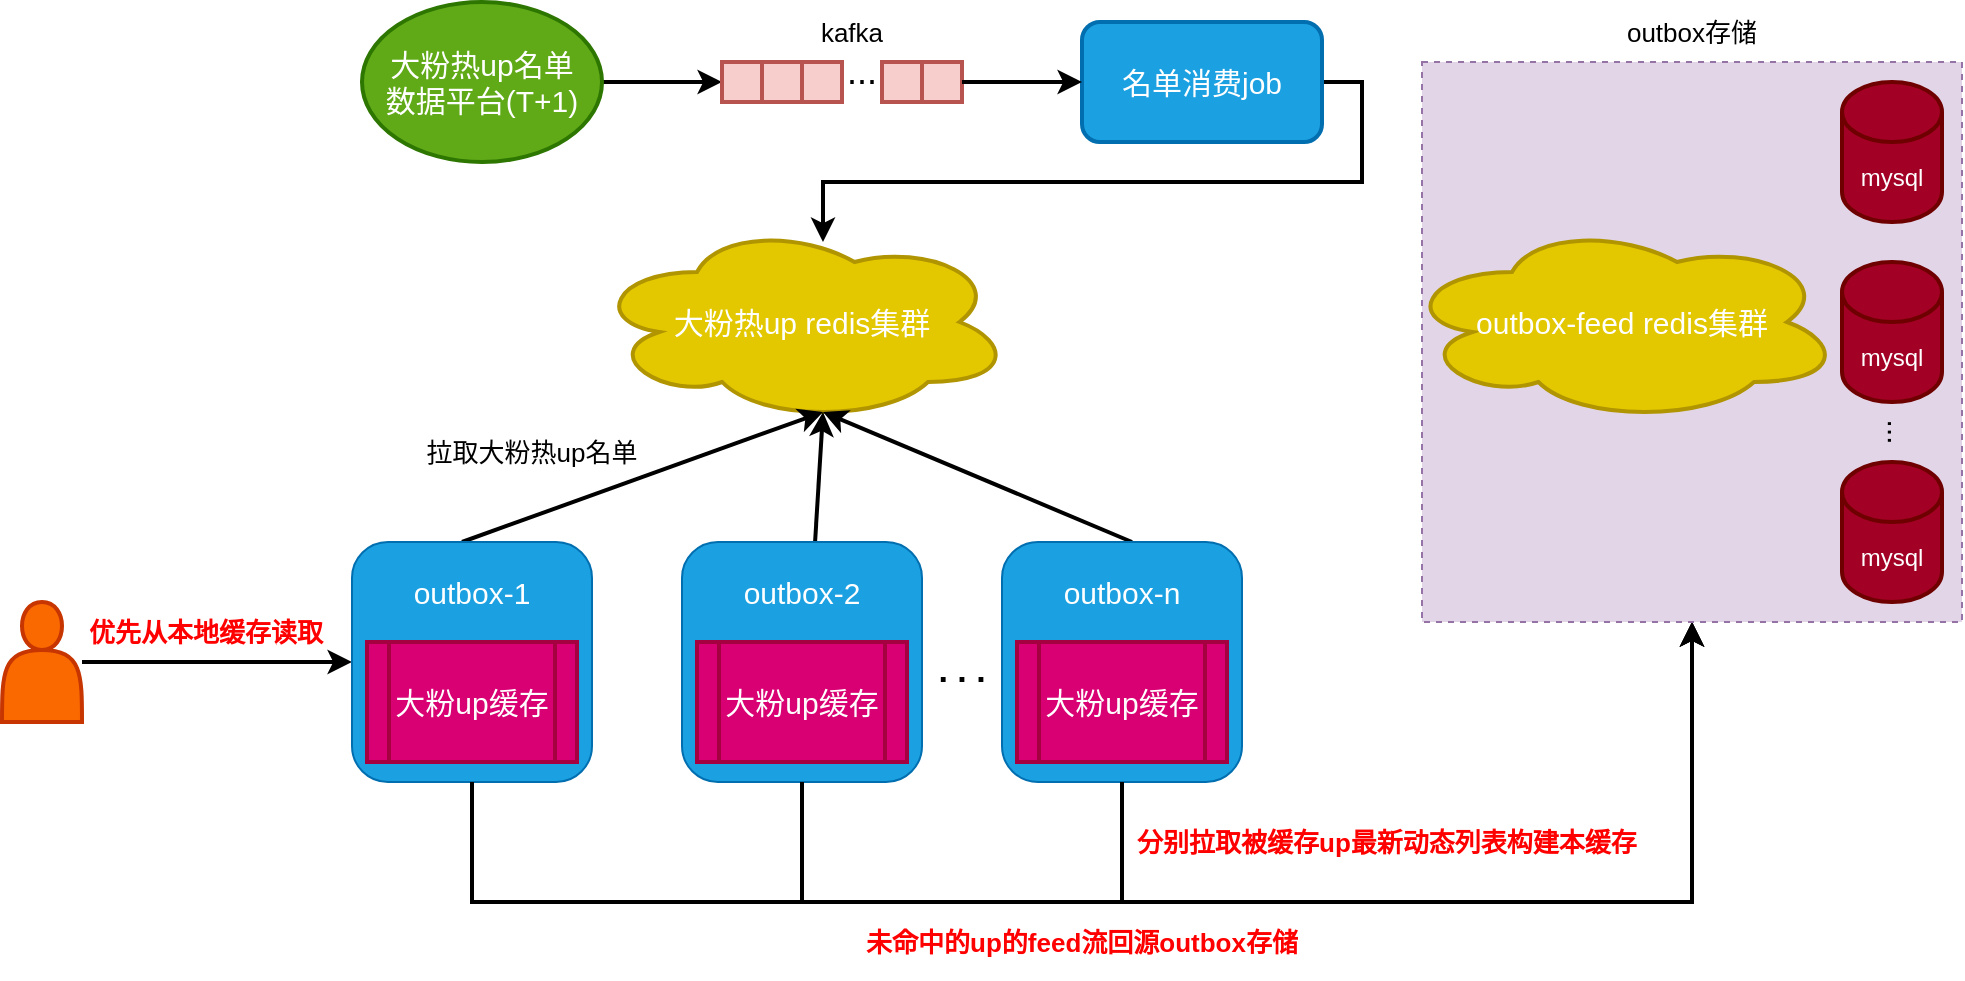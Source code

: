 <mxfile version="21.1.8" type="github">
  <diagram name="第 1 页" id="TkeYNUlHKU1pDu3QiBYY">
    <mxGraphModel dx="2069" dy="796" grid="1" gridSize="10" guides="1" tooltips="1" connect="1" arrows="1" fold="1" page="1" pageScale="1" pageWidth="827" pageHeight="1169" math="0" shadow="0">
      <root>
        <mxCell id="0" />
        <mxCell id="1" parent="0" />
        <mxCell id="ZSRp0nq84egcb55ytcAj-144" style="edgeStyle=orthogonalEdgeStyle;rounded=0;orthogonalLoop=1;jettySize=auto;html=1;entryX=0;entryY=0.5;entryDx=0;entryDy=0;strokeWidth=2;" parent="1" source="ZSRp0nq84egcb55ytcAj-1" target="ZSRp0nq84egcb55ytcAj-38" edge="1">
          <mxGeometry relative="1" as="geometry">
            <Array as="points">
              <mxPoint x="250" y="280" />
              <mxPoint x="250" y="280" />
            </Array>
          </mxGeometry>
        </mxCell>
        <mxCell id="ZSRp0nq84egcb55ytcAj-1" value="&lt;font style=&quot;font-size: 15px;&quot;&gt;大粉热up名单&lt;br&gt;数据平台(T+1)&lt;/font&gt;" style="ellipse;whiteSpace=wrap;html=1;strokeWidth=2;fillColor=#60a917;strokeColor=#2D7600;fontColor=#ffffff;" parent="1" vertex="1">
          <mxGeometry x="100" y="240" width="120" height="80" as="geometry" />
        </mxCell>
        <mxCell id="ZSRp0nq84egcb55ytcAj-62" style="edgeStyle=orthogonalEdgeStyle;rounded=0;orthogonalLoop=1;jettySize=auto;html=1;exitX=1;exitY=0.5;exitDx=0;exitDy=0;entryX=0.55;entryY=0.1;entryDx=0;entryDy=0;entryPerimeter=0;strokeWidth=2;" parent="1" source="ZSRp0nq84egcb55ytcAj-52" target="ZSRp0nq84egcb55ytcAj-56" edge="1">
          <mxGeometry relative="1" as="geometry">
            <Array as="points">
              <mxPoint x="600" y="280" />
              <mxPoint x="600" y="330" />
              <mxPoint x="331" y="330" />
            </Array>
          </mxGeometry>
        </mxCell>
        <mxCell id="ZSRp0nq84egcb55ytcAj-52" value="&lt;font style=&quot;font-size: 15px;&quot;&gt;名单消费job&lt;/font&gt;" style="rounded=1;whiteSpace=wrap;html=1;strokeWidth=2;fillColor=#1ba1e2;fontColor=#ffffff;strokeColor=#006EAF;" parent="1" vertex="1">
          <mxGeometry x="460" y="250" width="120" height="60" as="geometry" />
        </mxCell>
        <mxCell id="ZSRp0nq84egcb55ytcAj-56" value="&lt;font color=&quot;#ffffff&quot; style=&quot;font-size: 15px;&quot;&gt;大粉热up redis集群&lt;/font&gt;" style="ellipse;shape=cloud;whiteSpace=wrap;html=1;strokeWidth=2;fillColor=#e3c800;strokeColor=#B09500;fontColor=#000000;" parent="1" vertex="1">
          <mxGeometry x="215" y="350" width="210" height="100" as="geometry" />
        </mxCell>
        <mxCell id="ZSRp0nq84egcb55ytcAj-74" style="edgeStyle=none;rounded=0;orthogonalLoop=1;jettySize=auto;html=1;exitX=0.5;exitY=0;exitDx=0;exitDy=0;entryX=0.55;entryY=0.95;entryDx=0;entryDy=0;entryPerimeter=0;strokeWidth=2;" parent="1" target="ZSRp0nq84egcb55ytcAj-56" edge="1">
          <mxGeometry relative="1" as="geometry">
            <mxPoint x="150" y="510" as="sourcePoint" />
          </mxGeometry>
        </mxCell>
        <mxCell id="ZSRp0nq84egcb55ytcAj-72" style="rounded=0;orthogonalLoop=1;jettySize=auto;html=1;entryX=0.55;entryY=0.95;entryDx=0;entryDy=0;entryPerimeter=0;strokeWidth=2;" parent="1" target="ZSRp0nq84egcb55ytcAj-56" edge="1">
          <mxGeometry relative="1" as="geometry">
            <mxPoint x="326.528" y="510" as="sourcePoint" />
          </mxGeometry>
        </mxCell>
        <mxCell id="ZSRp0nq84egcb55ytcAj-76" style="edgeStyle=none;rounded=0;orthogonalLoop=1;jettySize=auto;html=1;exitX=0.5;exitY=0;exitDx=0;exitDy=0;entryX=0.55;entryY=0.95;entryDx=0;entryDy=0;entryPerimeter=0;strokeWidth=2;" parent="1" target="ZSRp0nq84egcb55ytcAj-56" edge="1">
          <mxGeometry relative="1" as="geometry">
            <mxPoint x="485" y="510" as="sourcePoint" />
          </mxGeometry>
        </mxCell>
        <mxCell id="ZSRp0nq84egcb55ytcAj-94" value="&lt;font size=&quot;1&quot; style=&quot;&quot;&gt;&lt;b style=&quot;font-size: 17px;&quot;&gt;. . .&lt;/b&gt;&lt;/font&gt;" style="text;strokeColor=none;align=center;fillColor=none;html=1;verticalAlign=middle;whiteSpace=wrap;rounded=0;" parent="1" vertex="1">
          <mxGeometry x="370" y="560" width="60" height="30" as="geometry" />
        </mxCell>
        <mxCell id="ZSRp0nq84egcb55ytcAj-126" style="edgeStyle=orthogonalEdgeStyle;rounded=0;orthogonalLoop=1;jettySize=auto;html=1;entryX=0;entryY=0.5;entryDx=0;entryDy=0;strokeWidth=2;" parent="1" source="ZSRp0nq84egcb55ytcAj-109" target="ZSRp0nq84egcb55ytcAj-115" edge="1">
          <mxGeometry relative="1" as="geometry" />
        </mxCell>
        <mxCell id="ZSRp0nq84egcb55ytcAj-109" value="" style="shape=actor;whiteSpace=wrap;html=1;strokeWidth=2;fillColor=#fa6800;strokeColor=#C73500;fontColor=#000000;" parent="1" vertex="1">
          <mxGeometry x="-80" y="540" width="40" height="60" as="geometry" />
        </mxCell>
        <mxCell id="ZSRp0nq84egcb55ytcAj-111" value="&lt;span&gt;&lt;font color=&quot;#ff0000&quot;&gt;优先从本地缓存读取&lt;/font&gt;&lt;/span&gt;" style="text;strokeColor=none;align=center;fillColor=none;html=1;verticalAlign=middle;whiteSpace=wrap;rounded=0;fontSize=13;fontStyle=1" parent="1" vertex="1">
          <mxGeometry x="-47.5" y="540" width="137.5" height="30" as="geometry" />
        </mxCell>
        <mxCell id="ZSRp0nq84egcb55ytcAj-112" value="&lt;font color=&quot;#ff0000&quot; style=&quot;font-size: 13px;&quot;&gt;&lt;span&gt;未命中的up的feed流回源outbox存储&lt;/span&gt;&lt;/font&gt;" style="text;strokeColor=none;align=center;fillColor=none;html=1;verticalAlign=middle;whiteSpace=wrap;rounded=0;fontSize=13;fontStyle=1" parent="1" vertex="1">
          <mxGeometry x="340" y="700" width="240" height="20" as="geometry" />
        </mxCell>
        <mxCell id="ZSRp0nq84egcb55ytcAj-93" style="edgeStyle=none;rounded=0;orthogonalLoop=1;jettySize=auto;html=1;exitX=0.5;exitY=1;exitDx=0;exitDy=0;" parent="1" edge="1">
          <mxGeometry relative="1" as="geometry">
            <mxPoint x="510" y="720" as="sourcePoint" />
            <mxPoint x="510" y="720" as="targetPoint" />
          </mxGeometry>
        </mxCell>
        <mxCell id="ZSRp0nq84egcb55ytcAj-117" value="" style="group" parent="1" vertex="1" connectable="0">
          <mxGeometry x="95" y="510" width="120" height="120" as="geometry" />
        </mxCell>
        <mxCell id="ZSRp0nq84egcb55ytcAj-115" value="" style="rounded=1;whiteSpace=wrap;html=1;fillColor=#1ba1e2;fontColor=#ffffff;strokeColor=#006EAF;" parent="ZSRp0nq84egcb55ytcAj-117" vertex="1">
          <mxGeometry width="120" height="120" as="geometry" />
        </mxCell>
        <mxCell id="ZSRp0nq84egcb55ytcAj-86" value="&lt;span style=&quot;font-size: 15px;&quot;&gt;大粉up缓存&lt;/span&gt;" style="shape=process;whiteSpace=wrap;html=1;backgroundOutline=1;strokeWidth=2;fillColor=#d80073;fontColor=#ffffff;strokeColor=#A50040;" parent="ZSRp0nq84egcb55ytcAj-117" vertex="1">
          <mxGeometry x="7.5" y="50" width="105" height="60" as="geometry" />
        </mxCell>
        <mxCell id="ZSRp0nq84egcb55ytcAj-116" value="&lt;font color=&quot;#ffffff&quot; style=&quot;font-size: 15px;&quot;&gt;outbox-1&lt;/font&gt;" style="text;strokeColor=none;align=center;fillColor=none;html=1;verticalAlign=middle;whiteSpace=wrap;rounded=0;" parent="ZSRp0nq84egcb55ytcAj-117" vertex="1">
          <mxGeometry x="25" y="10" width="70" height="30" as="geometry" />
        </mxCell>
        <mxCell id="ZSRp0nq84egcb55ytcAj-118" value="" style="group" parent="1" vertex="1" connectable="0">
          <mxGeometry x="260" y="510" width="130" height="120" as="geometry" />
        </mxCell>
        <mxCell id="ZSRp0nq84egcb55ytcAj-119" value="" style="rounded=1;whiteSpace=wrap;html=1;fillColor=#1ba1e2;fontColor=#ffffff;strokeColor=#006EAF;" parent="ZSRp0nq84egcb55ytcAj-118" vertex="1">
          <mxGeometry width="120" height="120" as="geometry" />
        </mxCell>
        <mxCell id="ZSRp0nq84egcb55ytcAj-120" value="&lt;span style=&quot;font-size: 15px;&quot;&gt;大粉up缓存&lt;/span&gt;" style="shape=process;whiteSpace=wrap;html=1;backgroundOutline=1;strokeWidth=2;fillColor=#d80073;fontColor=#ffffff;strokeColor=#A50040;" parent="ZSRp0nq84egcb55ytcAj-118" vertex="1">
          <mxGeometry x="7.5" y="50" width="105" height="60" as="geometry" />
        </mxCell>
        <mxCell id="ZSRp0nq84egcb55ytcAj-121" value="&lt;font color=&quot;#ffffff&quot; style=&quot;font-size: 15px;&quot;&gt;outbox-2&lt;/font&gt;" style="text;strokeColor=none;align=center;fillColor=none;html=1;verticalAlign=middle;whiteSpace=wrap;rounded=0;" parent="ZSRp0nq84egcb55ytcAj-118" vertex="1">
          <mxGeometry x="25" y="10" width="70" height="30" as="geometry" />
        </mxCell>
        <mxCell id="ZSRp0nq84egcb55ytcAj-122" value="" style="group" parent="1" vertex="1" connectable="0">
          <mxGeometry x="420" y="510" width="120" height="120" as="geometry" />
        </mxCell>
        <mxCell id="ZSRp0nq84egcb55ytcAj-123" value="" style="rounded=1;whiteSpace=wrap;html=1;fillColor=#1ba1e2;fontColor=#ffffff;strokeColor=#006EAF;" parent="ZSRp0nq84egcb55ytcAj-122" vertex="1">
          <mxGeometry width="120" height="120" as="geometry" />
        </mxCell>
        <mxCell id="ZSRp0nq84egcb55ytcAj-124" value="&lt;span style=&quot;font-size: 15px;&quot;&gt;大粉up缓存&lt;/span&gt;" style="shape=process;whiteSpace=wrap;html=1;backgroundOutline=1;strokeWidth=2;fillColor=#d80073;fontColor=#ffffff;strokeColor=#A50040;" parent="ZSRp0nq84egcb55ytcAj-122" vertex="1">
          <mxGeometry x="7.5" y="50" width="105" height="60" as="geometry" />
        </mxCell>
        <mxCell id="ZSRp0nq84egcb55ytcAj-125" value="&lt;font color=&quot;#ffffff&quot; style=&quot;font-size: 15px;&quot;&gt;outbox-n&lt;/font&gt;" style="text;strokeColor=none;align=center;fillColor=none;html=1;verticalAlign=middle;whiteSpace=wrap;rounded=0;" parent="ZSRp0nq84egcb55ytcAj-122" vertex="1">
          <mxGeometry x="25" y="10" width="70" height="30" as="geometry" />
        </mxCell>
        <mxCell id="ZSRp0nq84egcb55ytcAj-136" style="edgeStyle=orthogonalEdgeStyle;rounded=0;orthogonalLoop=1;jettySize=auto;html=1;entryX=0.5;entryY=1;entryDx=0;entryDy=0;strokeWidth=2;" parent="1" source="ZSRp0nq84egcb55ytcAj-115" target="ZSRp0nq84egcb55ytcAj-102" edge="1">
          <mxGeometry relative="1" as="geometry">
            <Array as="points">
              <mxPoint x="155" y="690" />
              <mxPoint x="765" y="690" />
            </Array>
          </mxGeometry>
        </mxCell>
        <mxCell id="ZSRp0nq84egcb55ytcAj-137" style="edgeStyle=orthogonalEdgeStyle;rounded=0;orthogonalLoop=1;jettySize=auto;html=1;entryX=0.5;entryY=1;entryDx=0;entryDy=0;strokeWidth=2;" parent="1" source="ZSRp0nq84egcb55ytcAj-119" target="ZSRp0nq84egcb55ytcAj-102" edge="1">
          <mxGeometry relative="1" as="geometry">
            <Array as="points">
              <mxPoint x="320" y="690" />
              <mxPoint x="765" y="690" />
            </Array>
          </mxGeometry>
        </mxCell>
        <mxCell id="ZSRp0nq84egcb55ytcAj-138" style="edgeStyle=orthogonalEdgeStyle;rounded=0;orthogonalLoop=1;jettySize=auto;html=1;entryX=0.5;entryY=1;entryDx=0;entryDy=0;strokeWidth=2;" parent="1" source="ZSRp0nq84egcb55ytcAj-123" target="ZSRp0nq84egcb55ytcAj-102" edge="1">
          <mxGeometry relative="1" as="geometry">
            <Array as="points">
              <mxPoint x="480" y="690" />
              <mxPoint x="765" y="690" />
            </Array>
          </mxGeometry>
        </mxCell>
        <mxCell id="ZSRp0nq84egcb55ytcAj-143" value="" style="group" parent="1" vertex="1" connectable="0">
          <mxGeometry x="280" y="260" width="120" height="30" as="geometry" />
        </mxCell>
        <mxCell id="ZSRp0nq84egcb55ytcAj-38" value="" style="whiteSpace=wrap;html=1;aspect=fixed;strokeWidth=2;rotation=0;fillColor=#f8cecc;strokeColor=#b85450;" parent="ZSRp0nq84egcb55ytcAj-143" vertex="1">
          <mxGeometry y="10" width="20" height="20" as="geometry" />
        </mxCell>
        <mxCell id="ZSRp0nq84egcb55ytcAj-129" value="" style="whiteSpace=wrap;html=1;aspect=fixed;strokeWidth=2;rotation=0;fillColor=#f8cecc;strokeColor=#b85450;" parent="ZSRp0nq84egcb55ytcAj-143" vertex="1">
          <mxGeometry x="20" y="10" width="20" height="20" as="geometry" />
        </mxCell>
        <mxCell id="ZSRp0nq84egcb55ytcAj-130" value="" style="whiteSpace=wrap;html=1;aspect=fixed;strokeWidth=2;rotation=0;fillColor=#f8cecc;strokeColor=#b85450;" parent="ZSRp0nq84egcb55ytcAj-143" vertex="1">
          <mxGeometry x="40" y="10" width="20" height="20" as="geometry" />
        </mxCell>
        <mxCell id="ZSRp0nq84egcb55ytcAj-139" value="&lt;font style=&quot;font-size: 18px;&quot;&gt;...&lt;/font&gt;" style="text;strokeColor=none;align=center;fillColor=none;html=1;verticalAlign=middle;whiteSpace=wrap;rounded=0;" parent="ZSRp0nq84egcb55ytcAj-143" vertex="1">
          <mxGeometry x="40" width="60" height="30" as="geometry" />
        </mxCell>
        <mxCell id="ZSRp0nq84egcb55ytcAj-141" value="" style="group" parent="ZSRp0nq84egcb55ytcAj-143" vertex="1" connectable="0">
          <mxGeometry x="80" y="10" width="40" height="20" as="geometry" />
        </mxCell>
        <mxCell id="ZSRp0nq84egcb55ytcAj-133" value="" style="whiteSpace=wrap;html=1;aspect=fixed;strokeWidth=2;rotation=0;fillColor=#f8cecc;strokeColor=#b85450;" parent="ZSRp0nq84egcb55ytcAj-141" vertex="1">
          <mxGeometry x="20" width="20" height="20" as="geometry" />
        </mxCell>
        <mxCell id="ZSRp0nq84egcb55ytcAj-134" value="" style="whiteSpace=wrap;html=1;aspect=fixed;strokeWidth=2;rotation=0;fillColor=#f8cecc;strokeColor=#b85450;" parent="ZSRp0nq84egcb55ytcAj-141" vertex="1">
          <mxGeometry width="20" height="20" as="geometry" />
        </mxCell>
        <mxCell id="ZSRp0nq84egcb55ytcAj-146" value="&lt;font style=&quot;font-size: 13px; font-weight: normal;&quot;&gt;拉取大粉热up名单&lt;/font&gt;" style="text;strokeColor=none;align=center;fillColor=none;html=1;verticalAlign=middle;whiteSpace=wrap;rounded=0;fontStyle=1" parent="1" vertex="1">
          <mxGeometry x="130" y="450" width="110" height="30" as="geometry" />
        </mxCell>
        <mxCell id="ZSRp0nq84egcb55ytcAj-147" value="&lt;span style=&quot;font-size: 13px; font-weight: normal;&quot;&gt;kafka&lt;/span&gt;" style="text;strokeColor=none;align=center;fillColor=none;html=1;verticalAlign=middle;whiteSpace=wrap;rounded=0;fontStyle=1" parent="1" vertex="1">
          <mxGeometry x="290" y="240" width="110" height="30" as="geometry" />
        </mxCell>
        <mxCell id="ZSRp0nq84egcb55ytcAj-148" style="edgeStyle=orthogonalEdgeStyle;rounded=0;orthogonalLoop=1;jettySize=auto;html=1;entryX=0;entryY=0.5;entryDx=0;entryDy=0;strokeWidth=2;" parent="1" source="ZSRp0nq84egcb55ytcAj-133" target="ZSRp0nq84egcb55ytcAj-52" edge="1">
          <mxGeometry relative="1" as="geometry" />
        </mxCell>
        <mxCell id="ZSRp0nq84egcb55ytcAj-149" value="" style="group" parent="1" vertex="1" connectable="0">
          <mxGeometry x="620" y="240" width="280" height="310" as="geometry" />
        </mxCell>
        <mxCell id="ZSRp0nq84egcb55ytcAj-102" value="" style="rounded=0;whiteSpace=wrap;html=1;dashed=1;fillColor=#e1d5e7;strokeColor=#9673a6;" parent="ZSRp0nq84egcb55ytcAj-149" vertex="1">
          <mxGeometry x="10" y="30" width="270" height="280" as="geometry" />
        </mxCell>
        <mxCell id="ZSRp0nq84egcb55ytcAj-95" value="&lt;font color=&quot;#ffffff&quot; style=&quot;font-size: 15px;&quot;&gt;outbox-feed redis集群&lt;/font&gt;" style="ellipse;shape=cloud;whiteSpace=wrap;html=1;strokeWidth=2;fillColor=#e3c800;strokeColor=#B09500;fontColor=#000000;" parent="ZSRp0nq84egcb55ytcAj-149" vertex="1">
          <mxGeometry y="110" width="220" height="100" as="geometry" />
        </mxCell>
        <mxCell id="ZSRp0nq84egcb55ytcAj-98" value="mysql" style="shape=cylinder3;whiteSpace=wrap;html=1;boundedLbl=1;backgroundOutline=1;size=15;strokeWidth=2;fillColor=#a20025;fontColor=#ffffff;strokeColor=#6F0000;" parent="ZSRp0nq84egcb55ytcAj-149" vertex="1">
          <mxGeometry x="220" y="40" width="50" height="70" as="geometry" />
        </mxCell>
        <mxCell id="ZSRp0nq84egcb55ytcAj-99" value="mysql" style="shape=cylinder3;whiteSpace=wrap;html=1;boundedLbl=1;backgroundOutline=1;size=15;strokeWidth=2;fillColor=#a20025;fontColor=#ffffff;strokeColor=#6F0000;" parent="ZSRp0nq84egcb55ytcAj-149" vertex="1">
          <mxGeometry x="220" y="130" width="50" height="70" as="geometry" />
        </mxCell>
        <mxCell id="ZSRp0nq84egcb55ytcAj-100" value="&lt;font style=&quot;font-size: 15px;&quot;&gt;...&lt;/font&gt;" style="text;strokeColor=none;align=center;fillColor=none;html=1;verticalAlign=middle;whiteSpace=wrap;rounded=0;rotation=-90;" parent="ZSRp0nq84egcb55ytcAj-149" vertex="1">
          <mxGeometry x="207" y="200" width="63" height="30" as="geometry" />
        </mxCell>
        <mxCell id="ZSRp0nq84egcb55ytcAj-101" value="mysql" style="shape=cylinder3;whiteSpace=wrap;html=1;boundedLbl=1;backgroundOutline=1;size=15;strokeWidth=2;fillColor=#a20025;fontColor=#ffffff;strokeColor=#6F0000;" parent="ZSRp0nq84egcb55ytcAj-149" vertex="1">
          <mxGeometry x="220" y="230" width="50" height="70" as="geometry" />
        </mxCell>
        <mxCell id="ZSRp0nq84egcb55ytcAj-107" value="&lt;font style=&quot;font-size: 13px;&quot;&gt;outbox存储&lt;/font&gt;" style="text;strokeColor=none;align=center;fillColor=none;html=1;verticalAlign=middle;whiteSpace=wrap;rounded=0;" parent="ZSRp0nq84egcb55ytcAj-149" vertex="1">
          <mxGeometry x="105" width="80" height="30" as="geometry" />
        </mxCell>
        <mxCell id="iT15YfRVbl684SBkr840-1" value="&lt;font color=&quot;#ff0000&quot;&gt;分别拉取被缓存up最新动态列表构建本缓存&lt;/font&gt;" style="text;strokeColor=none;align=center;fillColor=none;html=1;verticalAlign=middle;whiteSpace=wrap;rounded=0;fontSize=13;fontStyle=1" vertex="1" parent="1">
          <mxGeometry x="480" y="650" width="265" height="20" as="geometry" />
        </mxCell>
      </root>
    </mxGraphModel>
  </diagram>
</mxfile>
